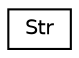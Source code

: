 digraph "Graphical Class Hierarchy"
{
  edge [fontname="Helvetica",fontsize="10",labelfontname="Helvetica",labelfontsize="10"];
  node [fontname="Helvetica",fontsize="10",shape=record];
  rankdir="LR";
  Node0 [label="Str",height=0.2,width=0.4,color="black", fillcolor="white", style="filled",URL="$class_zest_1_1_str_1_1_str.html"];
}
